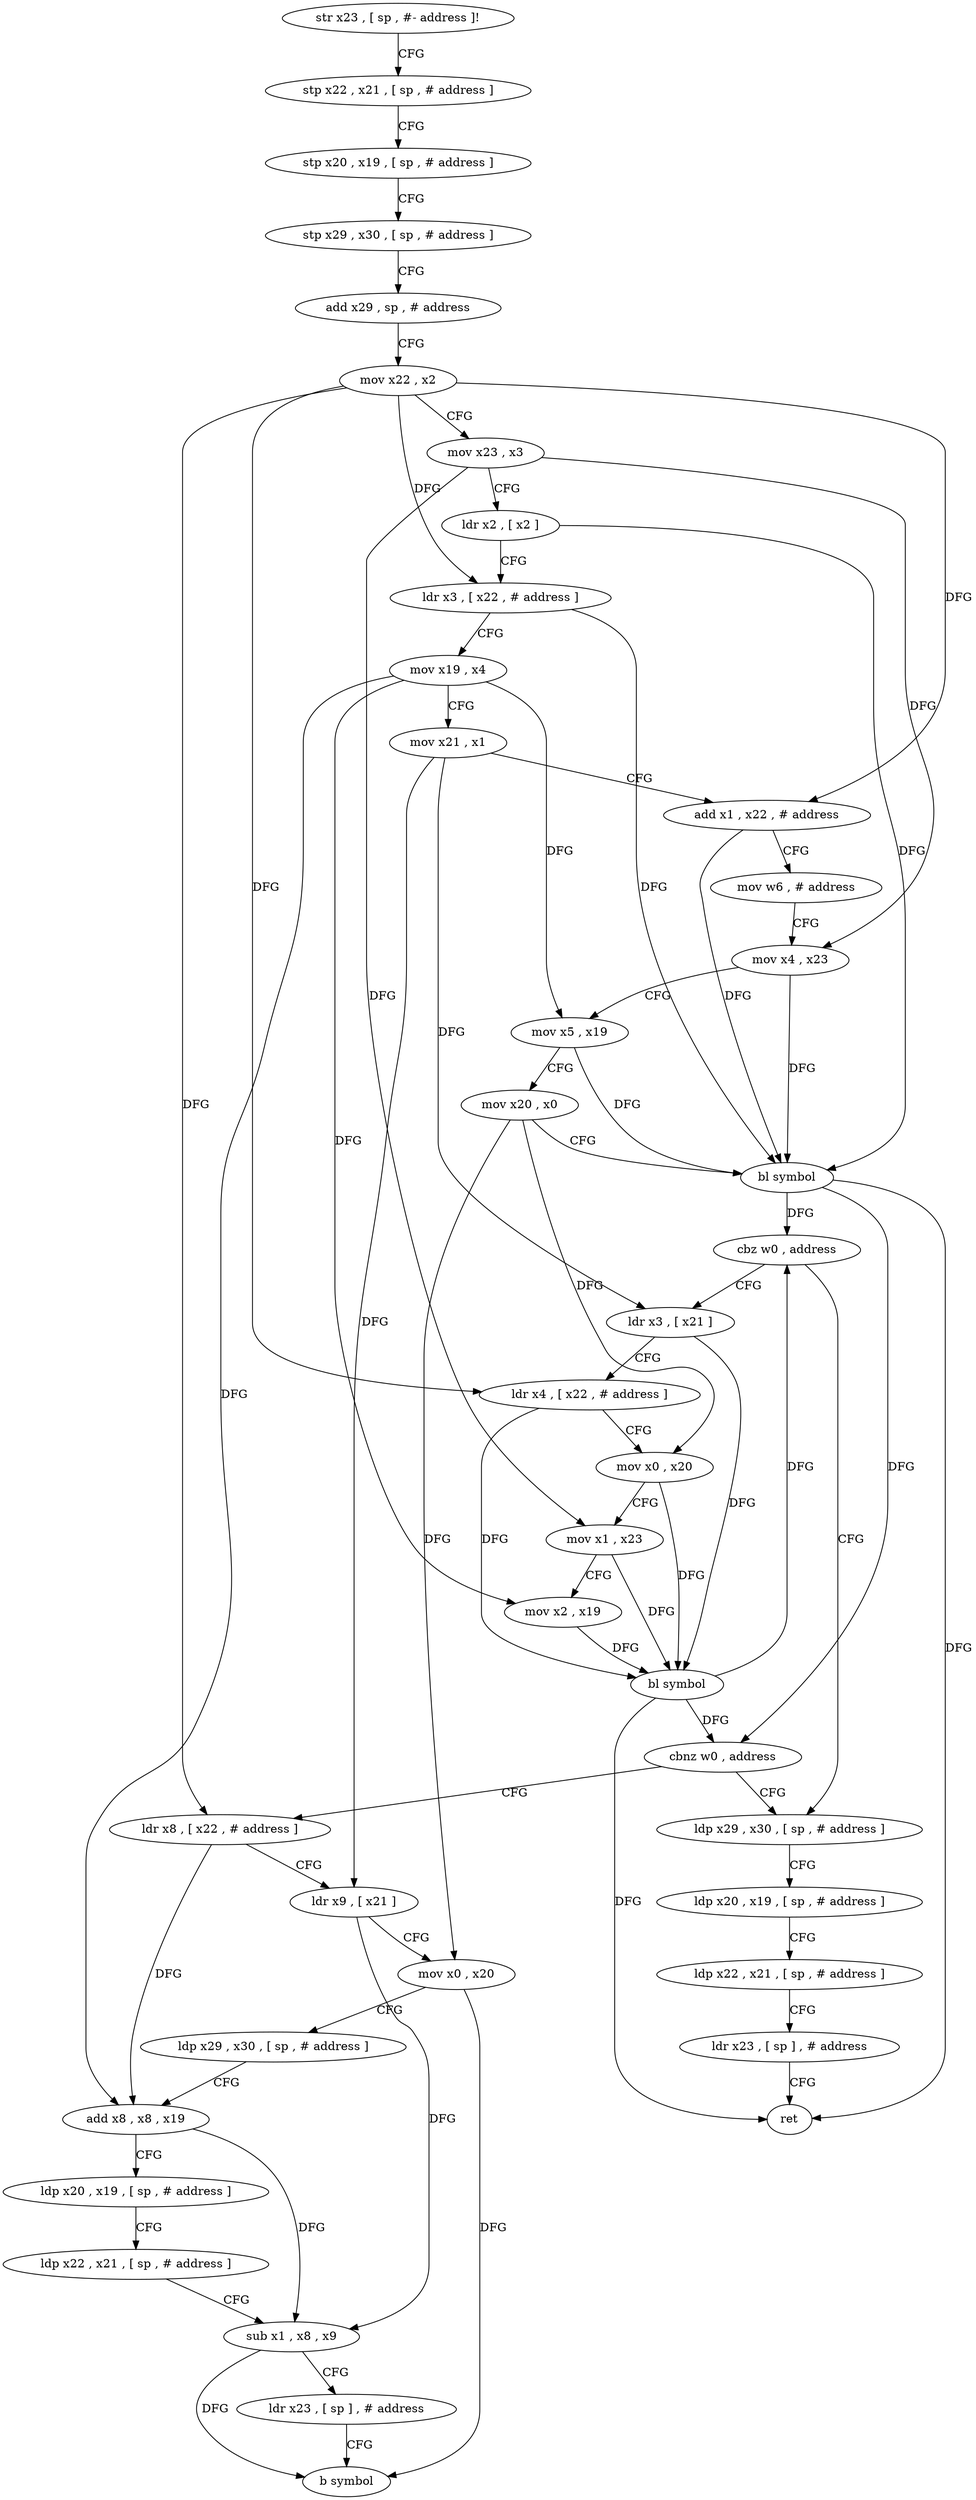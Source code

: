 digraph "func" {
"4251264" [label = "str x23 , [ sp , #- address ]!" ]
"4251268" [label = "stp x22 , x21 , [ sp , # address ]" ]
"4251272" [label = "stp x20 , x19 , [ sp , # address ]" ]
"4251276" [label = "stp x29 , x30 , [ sp , # address ]" ]
"4251280" [label = "add x29 , sp , # address" ]
"4251284" [label = "mov x22 , x2" ]
"4251288" [label = "mov x23 , x3" ]
"4251292" [label = "ldr x2 , [ x2 ]" ]
"4251296" [label = "ldr x3 , [ x22 , # address ]" ]
"4251300" [label = "mov x19 , x4" ]
"4251304" [label = "mov x21 , x1" ]
"4251308" [label = "add x1 , x22 , # address" ]
"4251312" [label = "mov w6 , # address" ]
"4251316" [label = "mov x4 , x23" ]
"4251320" [label = "mov x5 , x19" ]
"4251324" [label = "mov x20 , x0" ]
"4251328" [label = "bl symbol" ]
"4251332" [label = "cbz w0 , address" ]
"4251356" [label = "ldr x3 , [ x21 ]" ]
"4251336" [label = "ldp x29 , x30 , [ sp , # address ]" ]
"4251360" [label = "ldr x4 , [ x22 , # address ]" ]
"4251364" [label = "mov x0 , x20" ]
"4251368" [label = "mov x1 , x23" ]
"4251372" [label = "mov x2 , x19" ]
"4251376" [label = "bl symbol" ]
"4251380" [label = "cbnz w0 , address" ]
"4251384" [label = "ldr x8 , [ x22 , # address ]" ]
"4251340" [label = "ldp x20 , x19 , [ sp , # address ]" ]
"4251344" [label = "ldp x22 , x21 , [ sp , # address ]" ]
"4251348" [label = "ldr x23 , [ sp ] , # address" ]
"4251352" [label = "ret" ]
"4251388" [label = "ldr x9 , [ x21 ]" ]
"4251392" [label = "mov x0 , x20" ]
"4251396" [label = "ldp x29 , x30 , [ sp , # address ]" ]
"4251400" [label = "add x8 , x8 , x19" ]
"4251404" [label = "ldp x20 , x19 , [ sp , # address ]" ]
"4251408" [label = "ldp x22 , x21 , [ sp , # address ]" ]
"4251412" [label = "sub x1 , x8 , x9" ]
"4251416" [label = "ldr x23 , [ sp ] , # address" ]
"4251420" [label = "b symbol" ]
"4251264" -> "4251268" [ label = "CFG" ]
"4251268" -> "4251272" [ label = "CFG" ]
"4251272" -> "4251276" [ label = "CFG" ]
"4251276" -> "4251280" [ label = "CFG" ]
"4251280" -> "4251284" [ label = "CFG" ]
"4251284" -> "4251288" [ label = "CFG" ]
"4251284" -> "4251296" [ label = "DFG" ]
"4251284" -> "4251308" [ label = "DFG" ]
"4251284" -> "4251360" [ label = "DFG" ]
"4251284" -> "4251384" [ label = "DFG" ]
"4251288" -> "4251292" [ label = "CFG" ]
"4251288" -> "4251316" [ label = "DFG" ]
"4251288" -> "4251368" [ label = "DFG" ]
"4251292" -> "4251296" [ label = "CFG" ]
"4251292" -> "4251328" [ label = "DFG" ]
"4251296" -> "4251300" [ label = "CFG" ]
"4251296" -> "4251328" [ label = "DFG" ]
"4251300" -> "4251304" [ label = "CFG" ]
"4251300" -> "4251320" [ label = "DFG" ]
"4251300" -> "4251372" [ label = "DFG" ]
"4251300" -> "4251400" [ label = "DFG" ]
"4251304" -> "4251308" [ label = "CFG" ]
"4251304" -> "4251356" [ label = "DFG" ]
"4251304" -> "4251388" [ label = "DFG" ]
"4251308" -> "4251312" [ label = "CFG" ]
"4251308" -> "4251328" [ label = "DFG" ]
"4251312" -> "4251316" [ label = "CFG" ]
"4251316" -> "4251320" [ label = "CFG" ]
"4251316" -> "4251328" [ label = "DFG" ]
"4251320" -> "4251324" [ label = "CFG" ]
"4251320" -> "4251328" [ label = "DFG" ]
"4251324" -> "4251328" [ label = "CFG" ]
"4251324" -> "4251364" [ label = "DFG" ]
"4251324" -> "4251392" [ label = "DFG" ]
"4251328" -> "4251332" [ label = "DFG" ]
"4251328" -> "4251380" [ label = "DFG" ]
"4251328" -> "4251352" [ label = "DFG" ]
"4251332" -> "4251356" [ label = "CFG" ]
"4251332" -> "4251336" [ label = "CFG" ]
"4251356" -> "4251360" [ label = "CFG" ]
"4251356" -> "4251376" [ label = "DFG" ]
"4251336" -> "4251340" [ label = "CFG" ]
"4251360" -> "4251364" [ label = "CFG" ]
"4251360" -> "4251376" [ label = "DFG" ]
"4251364" -> "4251368" [ label = "CFG" ]
"4251364" -> "4251376" [ label = "DFG" ]
"4251368" -> "4251372" [ label = "CFG" ]
"4251368" -> "4251376" [ label = "DFG" ]
"4251372" -> "4251376" [ label = "DFG" ]
"4251376" -> "4251380" [ label = "DFG" ]
"4251376" -> "4251332" [ label = "DFG" ]
"4251376" -> "4251352" [ label = "DFG" ]
"4251380" -> "4251336" [ label = "CFG" ]
"4251380" -> "4251384" [ label = "CFG" ]
"4251384" -> "4251388" [ label = "CFG" ]
"4251384" -> "4251400" [ label = "DFG" ]
"4251340" -> "4251344" [ label = "CFG" ]
"4251344" -> "4251348" [ label = "CFG" ]
"4251348" -> "4251352" [ label = "CFG" ]
"4251388" -> "4251392" [ label = "CFG" ]
"4251388" -> "4251412" [ label = "DFG" ]
"4251392" -> "4251396" [ label = "CFG" ]
"4251392" -> "4251420" [ label = "DFG" ]
"4251396" -> "4251400" [ label = "CFG" ]
"4251400" -> "4251404" [ label = "CFG" ]
"4251400" -> "4251412" [ label = "DFG" ]
"4251404" -> "4251408" [ label = "CFG" ]
"4251408" -> "4251412" [ label = "CFG" ]
"4251412" -> "4251416" [ label = "CFG" ]
"4251412" -> "4251420" [ label = "DFG" ]
"4251416" -> "4251420" [ label = "CFG" ]
}
